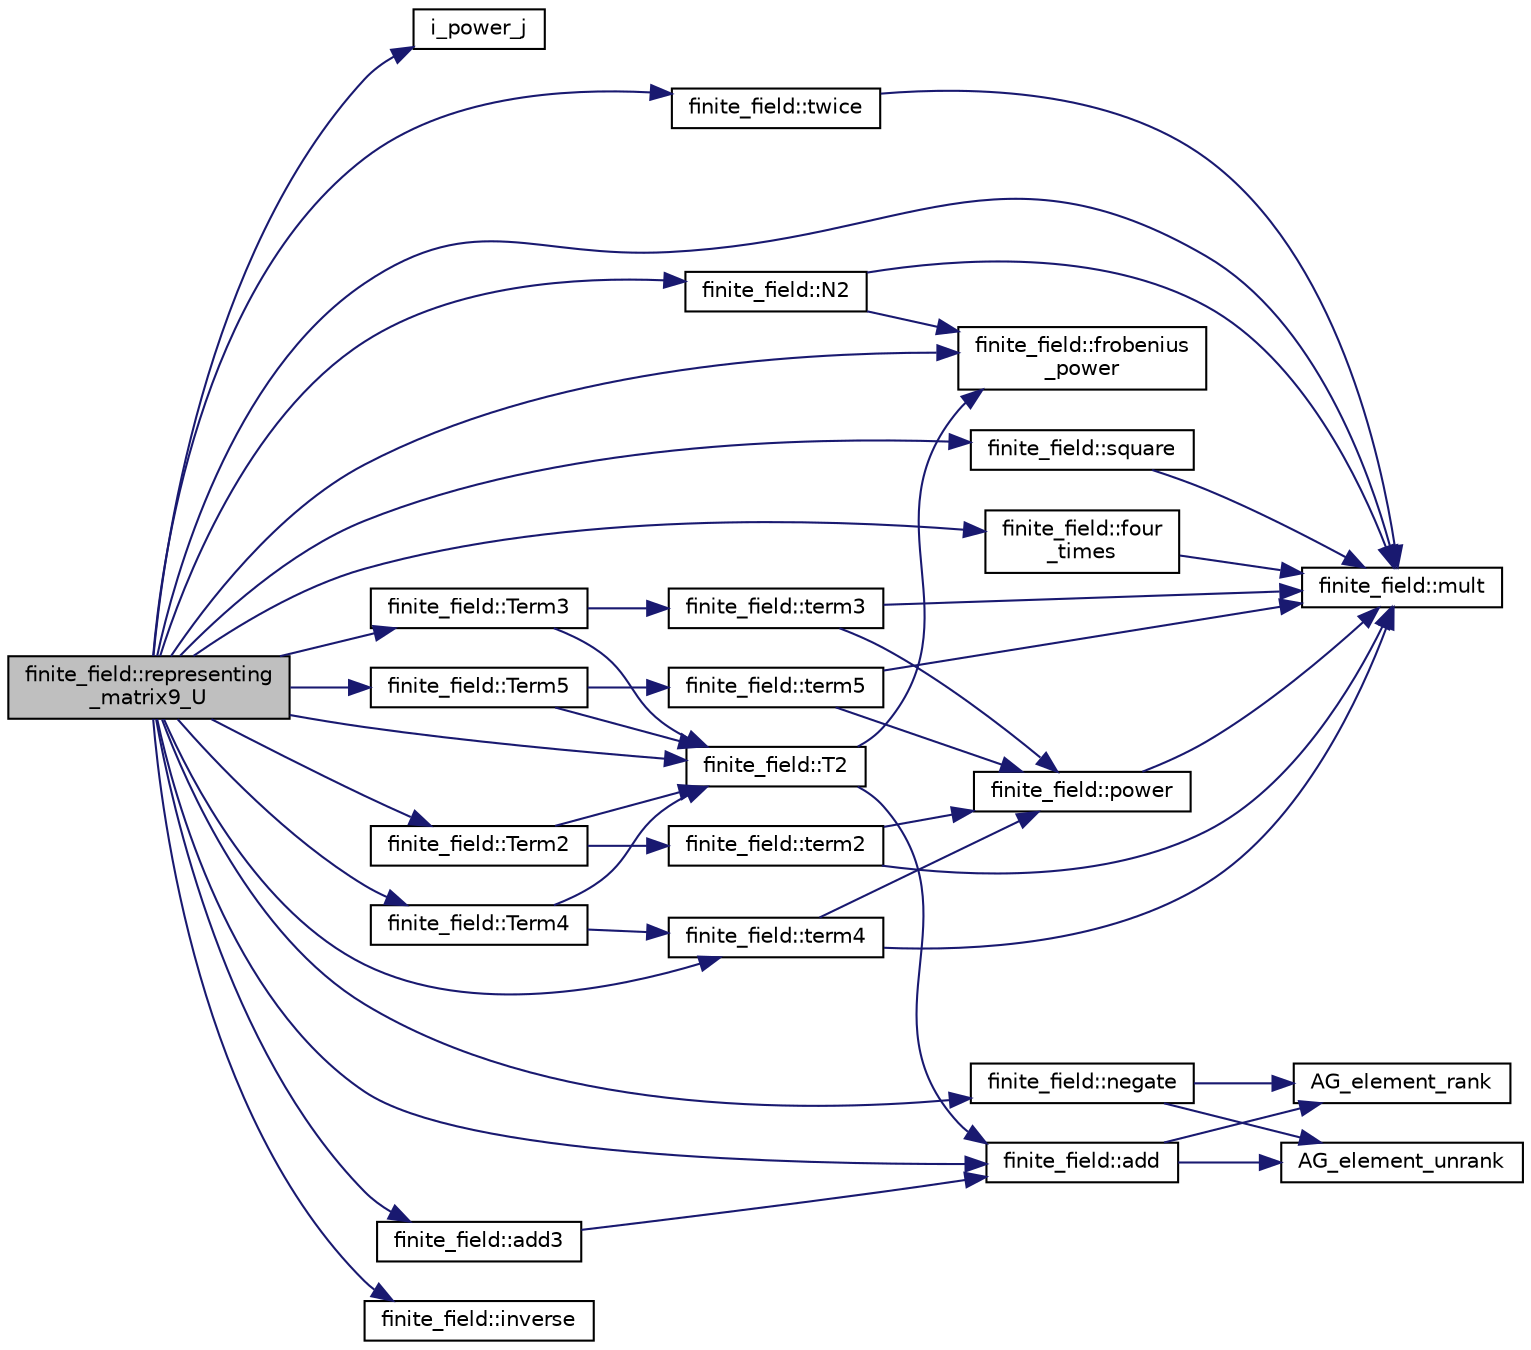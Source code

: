 digraph "finite_field::representing_matrix9_U"
{
  edge [fontname="Helvetica",fontsize="10",labelfontname="Helvetica",labelfontsize="10"];
  node [fontname="Helvetica",fontsize="10",shape=record];
  rankdir="LR";
  Node17697 [label="finite_field::representing\l_matrix9_U",height=0.2,width=0.4,color="black", fillcolor="grey75", style="filled", fontcolor="black"];
  Node17697 -> Node17698 [color="midnightblue",fontsize="10",style="solid",fontname="Helvetica"];
  Node17698 [label="i_power_j",height=0.2,width=0.4,color="black", fillcolor="white", style="filled",URL="$de/dc5/algebra__and__number__theory_8h.html#a39b321523e8957d701618bb5cac542b5"];
  Node17697 -> Node17699 [color="midnightblue",fontsize="10",style="solid",fontname="Helvetica"];
  Node17699 [label="finite_field::frobenius\l_power",height=0.2,width=0.4,color="black", fillcolor="white", style="filled",URL="$df/d5a/classfinite__field.html#aec23e43aaefc0ed601cdfa3139496a92"];
  Node17697 -> Node17700 [color="midnightblue",fontsize="10",style="solid",fontname="Helvetica"];
  Node17700 [label="finite_field::inverse",height=0.2,width=0.4,color="black", fillcolor="white", style="filled",URL="$df/d5a/classfinite__field.html#a69f2a12c01e70b7ce2d115c5221c9cdd"];
  Node17697 -> Node17701 [color="midnightblue",fontsize="10",style="solid",fontname="Helvetica"];
  Node17701 [label="finite_field::add",height=0.2,width=0.4,color="black", fillcolor="white", style="filled",URL="$df/d5a/classfinite__field.html#a8f12328a27500f3c7be0c849ebbc9d14"];
  Node17701 -> Node17702 [color="midnightblue",fontsize="10",style="solid",fontname="Helvetica"];
  Node17702 [label="AG_element_unrank",height=0.2,width=0.4,color="black", fillcolor="white", style="filled",URL="$d4/d67/geometry_8h.html#a4a33b86c87b2879b97cfa1327abe2885"];
  Node17701 -> Node17703 [color="midnightblue",fontsize="10",style="solid",fontname="Helvetica"];
  Node17703 [label="AG_element_rank",height=0.2,width=0.4,color="black", fillcolor="white", style="filled",URL="$d4/d67/geometry_8h.html#ab2ac908d07dd8038fd996e26bdc75c17"];
  Node17697 -> Node17704 [color="midnightblue",fontsize="10",style="solid",fontname="Helvetica"];
  Node17704 [label="finite_field::negate",height=0.2,width=0.4,color="black", fillcolor="white", style="filled",URL="$df/d5a/classfinite__field.html#aa9d798298f25d4a9262b5bc5f1733e31"];
  Node17704 -> Node17702 [color="midnightblue",fontsize="10",style="solid",fontname="Helvetica"];
  Node17704 -> Node17703 [color="midnightblue",fontsize="10",style="solid",fontname="Helvetica"];
  Node17697 -> Node17705 [color="midnightblue",fontsize="10",style="solid",fontname="Helvetica"];
  Node17705 [label="finite_field::mult",height=0.2,width=0.4,color="black", fillcolor="white", style="filled",URL="$df/d5a/classfinite__field.html#a24fb5917aa6d4d656fd855b7f44a13b0"];
  Node17697 -> Node17706 [color="midnightblue",fontsize="10",style="solid",fontname="Helvetica"];
  Node17706 [label="finite_field::N2",height=0.2,width=0.4,color="black", fillcolor="white", style="filled",URL="$df/d5a/classfinite__field.html#adf6c3cec79318341ba1f4a59f08eaaff"];
  Node17706 -> Node17699 [color="midnightblue",fontsize="10",style="solid",fontname="Helvetica"];
  Node17706 -> Node17705 [color="midnightblue",fontsize="10",style="solid",fontname="Helvetica"];
  Node17697 -> Node17707 [color="midnightblue",fontsize="10",style="solid",fontname="Helvetica"];
  Node17707 [label="finite_field::square",height=0.2,width=0.4,color="black", fillcolor="white", style="filled",URL="$df/d5a/classfinite__field.html#a1de4ed6e1af717d9b95ff5309474f003"];
  Node17707 -> Node17705 [color="midnightblue",fontsize="10",style="solid",fontname="Helvetica"];
  Node17697 -> Node17708 [color="midnightblue",fontsize="10",style="solid",fontname="Helvetica"];
  Node17708 [label="finite_field::four\l_times",height=0.2,width=0.4,color="black", fillcolor="white", style="filled",URL="$df/d5a/classfinite__field.html#a8712c895913434ec4ca3131550cd4895"];
  Node17708 -> Node17705 [color="midnightblue",fontsize="10",style="solid",fontname="Helvetica"];
  Node17697 -> Node17709 [color="midnightblue",fontsize="10",style="solid",fontname="Helvetica"];
  Node17709 [label="finite_field::twice",height=0.2,width=0.4,color="black", fillcolor="white", style="filled",URL="$df/d5a/classfinite__field.html#a12df556858aed2a2551106ab9563add8"];
  Node17709 -> Node17705 [color="midnightblue",fontsize="10",style="solid",fontname="Helvetica"];
  Node17697 -> Node17710 [color="midnightblue",fontsize="10",style="solid",fontname="Helvetica"];
  Node17710 [label="finite_field::Term3",height=0.2,width=0.4,color="black", fillcolor="white", style="filled",URL="$df/d5a/classfinite__field.html#a4388515dca65e002d243cf69fbea17ae"];
  Node17710 -> Node17711 [color="midnightblue",fontsize="10",style="solid",fontname="Helvetica"];
  Node17711 [label="finite_field::term3",height=0.2,width=0.4,color="black", fillcolor="white", style="filled",URL="$df/d5a/classfinite__field.html#a15b3f6cc7155b8698b17575e7f46bbfa"];
  Node17711 -> Node17705 [color="midnightblue",fontsize="10",style="solid",fontname="Helvetica"];
  Node17711 -> Node17712 [color="midnightblue",fontsize="10",style="solid",fontname="Helvetica"];
  Node17712 [label="finite_field::power",height=0.2,width=0.4,color="black", fillcolor="white", style="filled",URL="$df/d5a/classfinite__field.html#a0437871b8f775f0b2d589188d9ad7e61"];
  Node17712 -> Node17705 [color="midnightblue",fontsize="10",style="solid",fontname="Helvetica"];
  Node17710 -> Node17713 [color="midnightblue",fontsize="10",style="solid",fontname="Helvetica"];
  Node17713 [label="finite_field::T2",height=0.2,width=0.4,color="black", fillcolor="white", style="filled",URL="$df/d5a/classfinite__field.html#a8266c2c6f6bda29855c2bb1e0b500841"];
  Node17713 -> Node17699 [color="midnightblue",fontsize="10",style="solid",fontname="Helvetica"];
  Node17713 -> Node17701 [color="midnightblue",fontsize="10",style="solid",fontname="Helvetica"];
  Node17697 -> Node17714 [color="midnightblue",fontsize="10",style="solid",fontname="Helvetica"];
  Node17714 [label="finite_field::add3",height=0.2,width=0.4,color="black", fillcolor="white", style="filled",URL="$df/d5a/classfinite__field.html#aa3c53790ee7232f154fa43ebc46fb1f7"];
  Node17714 -> Node17701 [color="midnightblue",fontsize="10",style="solid",fontname="Helvetica"];
  Node17697 -> Node17713 [color="midnightblue",fontsize="10",style="solid",fontname="Helvetica"];
  Node17697 -> Node17715 [color="midnightblue",fontsize="10",style="solid",fontname="Helvetica"];
  Node17715 [label="finite_field::term4",height=0.2,width=0.4,color="black", fillcolor="white", style="filled",URL="$df/d5a/classfinite__field.html#a9f617fca5206785eb642758c66185ca2"];
  Node17715 -> Node17705 [color="midnightblue",fontsize="10",style="solid",fontname="Helvetica"];
  Node17715 -> Node17712 [color="midnightblue",fontsize="10",style="solid",fontname="Helvetica"];
  Node17697 -> Node17716 [color="midnightblue",fontsize="10",style="solid",fontname="Helvetica"];
  Node17716 [label="finite_field::Term4",height=0.2,width=0.4,color="black", fillcolor="white", style="filled",URL="$df/d5a/classfinite__field.html#af1a424c941f7598d598189af264137da"];
  Node17716 -> Node17715 [color="midnightblue",fontsize="10",style="solid",fontname="Helvetica"];
  Node17716 -> Node17713 [color="midnightblue",fontsize="10",style="solid",fontname="Helvetica"];
  Node17697 -> Node17717 [color="midnightblue",fontsize="10",style="solid",fontname="Helvetica"];
  Node17717 [label="finite_field::Term5",height=0.2,width=0.4,color="black", fillcolor="white", style="filled",URL="$df/d5a/classfinite__field.html#a3c602cc5a70cf81918e47f1933663c94"];
  Node17717 -> Node17718 [color="midnightblue",fontsize="10",style="solid",fontname="Helvetica"];
  Node17718 [label="finite_field::term5",height=0.2,width=0.4,color="black", fillcolor="white", style="filled",URL="$df/d5a/classfinite__field.html#af03fd9260670049f21b9a135c24f6e69"];
  Node17718 -> Node17705 [color="midnightblue",fontsize="10",style="solid",fontname="Helvetica"];
  Node17718 -> Node17712 [color="midnightblue",fontsize="10",style="solid",fontname="Helvetica"];
  Node17717 -> Node17713 [color="midnightblue",fontsize="10",style="solid",fontname="Helvetica"];
  Node17697 -> Node17719 [color="midnightblue",fontsize="10",style="solid",fontname="Helvetica"];
  Node17719 [label="finite_field::Term2",height=0.2,width=0.4,color="black", fillcolor="white", style="filled",URL="$df/d5a/classfinite__field.html#afe789cbea26c8b3f3b0cb3a47f1ee5db"];
  Node17719 -> Node17720 [color="midnightblue",fontsize="10",style="solid",fontname="Helvetica"];
  Node17720 [label="finite_field::term2",height=0.2,width=0.4,color="black", fillcolor="white", style="filled",URL="$df/d5a/classfinite__field.html#a2c1e3a9c6f76afaeffb73221f0a1d1df"];
  Node17720 -> Node17705 [color="midnightblue",fontsize="10",style="solid",fontname="Helvetica"];
  Node17720 -> Node17712 [color="midnightblue",fontsize="10",style="solid",fontname="Helvetica"];
  Node17719 -> Node17713 [color="midnightblue",fontsize="10",style="solid",fontname="Helvetica"];
}
